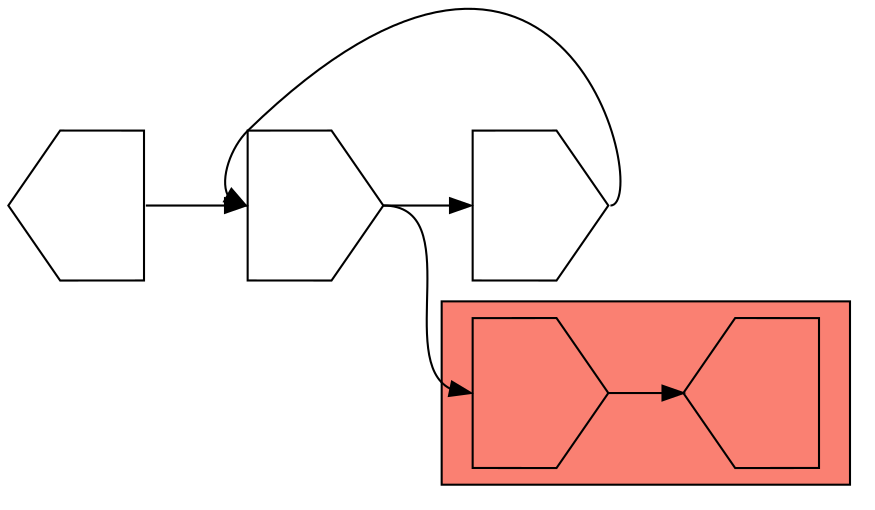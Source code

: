 digraph asm {
	rotate=90;
	edge [headport=n,tailport=s];
subgraph cluster_C19978_8092 {
	19978 [label="",height=1,width=1,shape=invhouse];
	8092 [label="",height=1,width=1,shape=house];
	style=filled;
	fillcolor=salmon;
}
	4525 [label="",height=1,width=1,shape=invhouse];
	21466 [label="",height=1,width=1,shape=invhouse];
	21366 [label="",height=1,width=1,shape=house];
	19978 -> 8092
	4525 -> 19978
	4525 -> 21466
	21466 -> 4525
	21366 -> 4525
}